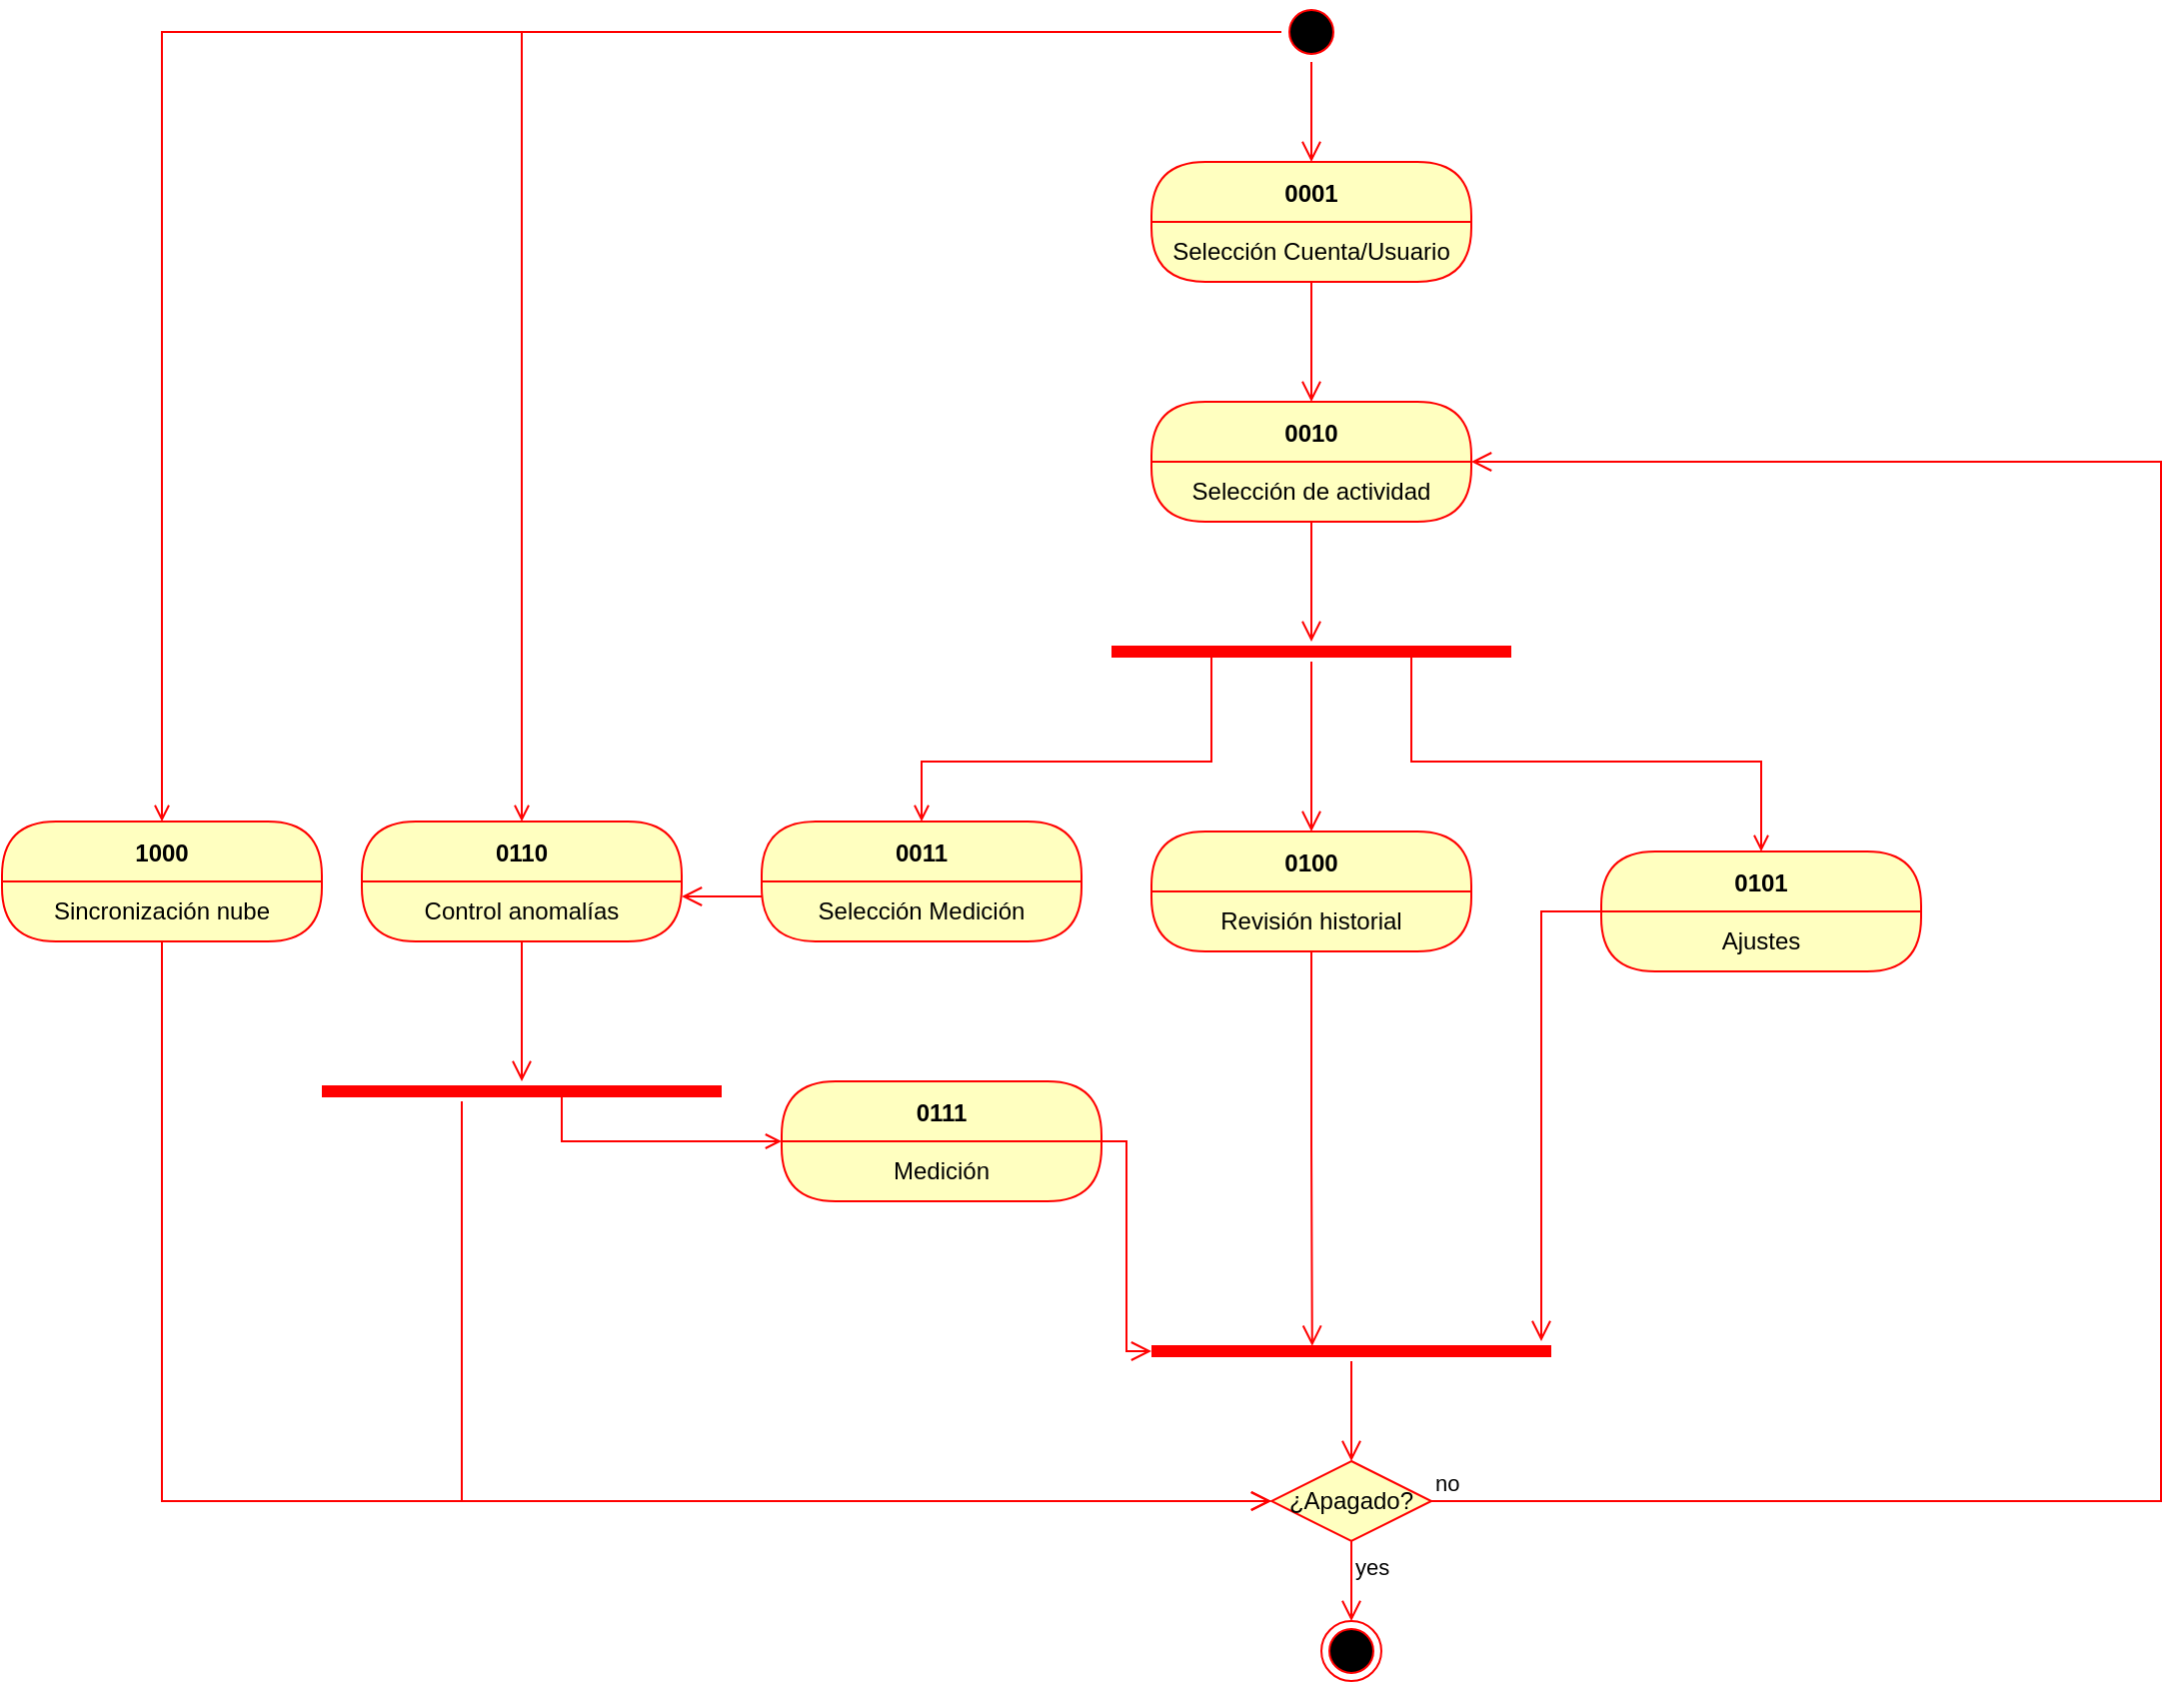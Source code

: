 <mxfile version="15.6.6" type="github">
  <diagram id="FmIkokVJy6Wc5SHlGy2X" name="Page-1">
    <mxGraphModel dx="1635" dy="908" grid="1" gridSize="10" guides="1" tooltips="1" connect="1" arrows="1" fold="1" page="1" pageScale="1" pageWidth="1100" pageHeight="850" math="0" shadow="0">
      <root>
        <mxCell id="0" />
        <mxCell id="1" parent="0" />
        <mxCell id="YvtXK2y9uvlMJYI8Uvgn-28" style="edgeStyle=orthogonalEdgeStyle;rounded=0;orthogonalLoop=1;jettySize=auto;html=1;entryX=0.5;entryY=0;entryDx=0;entryDy=0;labelBackgroundColor=default;fontColor=default;endArrow=open;endFill=0;strokeColor=#FF0000;" edge="1" parent="1" source="kINtmv9vu0LVI99IKPtP-1" target="YvtXK2y9uvlMJYI8Uvgn-25">
          <mxGeometry relative="1" as="geometry" />
        </mxCell>
        <mxCell id="YvtXK2y9uvlMJYI8Uvgn-49" style="edgeStyle=orthogonalEdgeStyle;rounded=0;orthogonalLoop=1;jettySize=auto;html=1;exitX=0;exitY=0.5;exitDx=0;exitDy=0;entryX=0.5;entryY=0;entryDx=0;entryDy=0;labelBackgroundColor=default;fontColor=default;endArrow=open;endFill=0;strokeColor=#FF0000;" edge="1" parent="1" source="kINtmv9vu0LVI99IKPtP-1" target="YvtXK2y9uvlMJYI8Uvgn-35">
          <mxGeometry relative="1" as="geometry" />
        </mxCell>
        <mxCell id="kINtmv9vu0LVI99IKPtP-1" value="" style="ellipse;html=1;shape=startState;fillColor=#000000;strokeColor=#ff0000;fontColor=default;labelBackgroundColor=default;" parent="1" vertex="1">
          <mxGeometry x="640" width="30" height="30" as="geometry" />
        </mxCell>
        <mxCell id="kINtmv9vu0LVI99IKPtP-2" value="" style="edgeStyle=orthogonalEdgeStyle;html=1;verticalAlign=bottom;endArrow=open;endSize=8;strokeColor=#ff0000;rounded=0;labelBackgroundColor=default;fontColor=default;entryX=0.5;entryY=0;entryDx=0;entryDy=0;" parent="1" source="kINtmv9vu0LVI99IKPtP-1" edge="1" target="YvtXK2y9uvlMJYI8Uvgn-5">
          <mxGeometry relative="1" as="geometry">
            <mxPoint x="655" y="60" as="targetPoint" />
          </mxGeometry>
        </mxCell>
        <mxCell id="YvtXK2y9uvlMJYI8Uvgn-5" value="0001" style="swimlane;fontStyle=1;align=center;verticalAlign=middle;childLayout=stackLayout;horizontal=1;startSize=30;horizontalStack=0;resizeParent=0;resizeLast=1;container=0;fontColor=default;collapsible=0;rounded=1;arcSize=30;strokeColor=#ff0000;fillColor=#ffffc0;swimlaneFillColor=#ffffc0;dropTarget=0;labelBackgroundColor=none;" vertex="1" parent="1">
          <mxGeometry x="575" y="80" width="160" height="60" as="geometry" />
        </mxCell>
        <mxCell id="YvtXK2y9uvlMJYI8Uvgn-6" value="Selección Cuenta/Usuario" style="text;html=1;strokeColor=none;fillColor=none;align=center;verticalAlign=middle;spacingLeft=4;spacingRight=4;whiteSpace=wrap;overflow=hidden;rotatable=0;fontColor=default;labelBackgroundColor=none;" vertex="1" parent="YvtXK2y9uvlMJYI8Uvgn-5">
          <mxGeometry y="30" width="160" height="30" as="geometry" />
        </mxCell>
        <mxCell id="YvtXK2y9uvlMJYI8Uvgn-7" value="" style="edgeStyle=orthogonalEdgeStyle;html=1;verticalAlign=bottom;endArrow=open;endSize=8;strokeColor=#ff0000;rounded=0;labelBackgroundColor=default;fontColor=default;entryX=0.5;entryY=0;entryDx=0;entryDy=0;" edge="1" source="YvtXK2y9uvlMJYI8Uvgn-5" parent="1" target="YvtXK2y9uvlMJYI8Uvgn-8">
          <mxGeometry relative="1" as="geometry">
            <mxPoint x="655" y="180" as="targetPoint" />
          </mxGeometry>
        </mxCell>
        <mxCell id="YvtXK2y9uvlMJYI8Uvgn-8" value="0010" style="swimlane;fontStyle=1;align=center;verticalAlign=middle;childLayout=stackLayout;horizontal=1;startSize=30;horizontalStack=0;resizeParent=0;resizeLast=1;container=0;fontColor=default;collapsible=0;rounded=1;arcSize=30;strokeColor=#ff0000;fillColor=#ffffc0;swimlaneFillColor=#ffffc0;dropTarget=0;labelBackgroundColor=none;" vertex="1" parent="1">
          <mxGeometry x="575" y="200" width="160" height="60" as="geometry" />
        </mxCell>
        <mxCell id="YvtXK2y9uvlMJYI8Uvgn-9" value="Selección de actividad" style="text;html=1;strokeColor=none;fillColor=none;align=center;verticalAlign=middle;spacingLeft=4;spacingRight=4;whiteSpace=wrap;overflow=hidden;rotatable=0;fontColor=default;labelBackgroundColor=none;" vertex="1" parent="YvtXK2y9uvlMJYI8Uvgn-8">
          <mxGeometry y="30" width="160" height="30" as="geometry" />
        </mxCell>
        <mxCell id="YvtXK2y9uvlMJYI8Uvgn-10" value="" style="edgeStyle=orthogonalEdgeStyle;html=1;verticalAlign=bottom;endArrow=open;endSize=8;strokeColor=#ff0000;rounded=0;labelBackgroundColor=default;fontColor=default;" edge="1" source="YvtXK2y9uvlMJYI8Uvgn-8" parent="1" target="YvtXK2y9uvlMJYI8Uvgn-11">
          <mxGeometry relative="1" as="geometry">
            <mxPoint x="650" y="310" as="targetPoint" />
          </mxGeometry>
        </mxCell>
        <mxCell id="YvtXK2y9uvlMJYI8Uvgn-13" style="edgeStyle=orthogonalEdgeStyle;rounded=0;orthogonalLoop=1;jettySize=auto;html=1;exitX=0.75;exitY=0.5;exitDx=0;exitDy=0;exitPerimeter=0;labelBackgroundColor=default;fontColor=default;strokeColor=#FF0000;endArrow=open;endFill=0;entryX=0.5;entryY=0;entryDx=0;entryDy=0;" edge="1" parent="1" source="YvtXK2y9uvlMJYI8Uvgn-11" target="YvtXK2y9uvlMJYI8Uvgn-21">
          <mxGeometry relative="1" as="geometry">
            <mxPoint x="705" y="400" as="targetPoint" />
            <Array as="points">
              <mxPoint x="705" y="380" />
              <mxPoint x="880" y="380" />
            </Array>
          </mxGeometry>
        </mxCell>
        <mxCell id="YvtXK2y9uvlMJYI8Uvgn-14" style="edgeStyle=orthogonalEdgeStyle;rounded=0;orthogonalLoop=1;jettySize=auto;html=1;exitX=0.25;exitY=0.5;exitDx=0;exitDy=0;exitPerimeter=0;labelBackgroundColor=default;fontColor=default;strokeColor=#FF0000;endArrow=open;endFill=0;entryX=0.5;entryY=0;entryDx=0;entryDy=0;" edge="1" parent="1" source="YvtXK2y9uvlMJYI8Uvgn-11" target="YvtXK2y9uvlMJYI8Uvgn-15">
          <mxGeometry relative="1" as="geometry">
            <mxPoint x="605" y="390" as="targetPoint" />
            <Array as="points">
              <mxPoint x="605" y="380" />
              <mxPoint x="460" y="380" />
            </Array>
          </mxGeometry>
        </mxCell>
        <mxCell id="YvtXK2y9uvlMJYI8Uvgn-11" value="" style="shape=line;html=1;strokeWidth=6;strokeColor=#ff0000;fontColor=default;fillColor=default;labelBackgroundColor=default;" vertex="1" parent="1">
          <mxGeometry x="555" y="320" width="200" height="10" as="geometry" />
        </mxCell>
        <mxCell id="YvtXK2y9uvlMJYI8Uvgn-12" value="" style="edgeStyle=orthogonalEdgeStyle;html=1;verticalAlign=bottom;endArrow=open;endSize=8;strokeColor=#ff0000;rounded=0;labelBackgroundColor=default;fontColor=default;endFill=0;entryX=0.5;entryY=0;entryDx=0;entryDy=0;" edge="1" source="YvtXK2y9uvlMJYI8Uvgn-11" parent="1" target="YvtXK2y9uvlMJYI8Uvgn-18">
          <mxGeometry relative="1" as="geometry">
            <mxPoint x="660" y="400" as="targetPoint" />
            <Array as="points" />
          </mxGeometry>
        </mxCell>
        <mxCell id="YvtXK2y9uvlMJYI8Uvgn-15" value="0011" style="swimlane;fontStyle=1;align=center;verticalAlign=middle;childLayout=stackLayout;horizontal=1;startSize=30;horizontalStack=0;resizeParent=0;resizeLast=1;container=0;fontColor=default;collapsible=0;rounded=1;arcSize=30;strokeColor=#ff0000;fillColor=#ffffc0;swimlaneFillColor=#ffffc0;dropTarget=0;labelBackgroundColor=none;" vertex="1" parent="1">
          <mxGeometry x="380" y="410" width="160" height="60" as="geometry" />
        </mxCell>
        <mxCell id="YvtXK2y9uvlMJYI8Uvgn-16" value="Selección Medición" style="text;html=1;strokeColor=none;fillColor=none;align=center;verticalAlign=middle;spacingLeft=4;spacingRight=4;whiteSpace=wrap;overflow=hidden;rotatable=0;fontColor=default;labelBackgroundColor=none;" vertex="1" parent="YvtXK2y9uvlMJYI8Uvgn-15">
          <mxGeometry y="30" width="160" height="30" as="geometry" />
        </mxCell>
        <mxCell id="YvtXK2y9uvlMJYI8Uvgn-17" value="" style="edgeStyle=orthogonalEdgeStyle;html=1;verticalAlign=bottom;endArrow=open;endSize=8;strokeColor=#ff0000;rounded=0;labelBackgroundColor=default;fontColor=default;entryX=1;entryY=0.25;entryDx=0;entryDy=0;" edge="1" source="YvtXK2y9uvlMJYI8Uvgn-15" parent="1" target="YvtXK2y9uvlMJYI8Uvgn-26">
          <mxGeometry relative="1" as="geometry">
            <mxPoint x="450" y="520" as="targetPoint" />
            <Array as="points">
              <mxPoint x="355" y="448" />
            </Array>
          </mxGeometry>
        </mxCell>
        <mxCell id="YvtXK2y9uvlMJYI8Uvgn-18" value="0100" style="swimlane;fontStyle=1;align=center;verticalAlign=middle;childLayout=stackLayout;horizontal=1;startSize=30;horizontalStack=0;resizeParent=0;resizeLast=1;container=0;fontColor=default;collapsible=0;rounded=1;arcSize=30;strokeColor=#ff0000;fillColor=#ffffc0;swimlaneFillColor=#ffffc0;dropTarget=0;labelBackgroundColor=none;" vertex="1" parent="1">
          <mxGeometry x="575" y="415" width="160" height="60" as="geometry" />
        </mxCell>
        <mxCell id="YvtXK2y9uvlMJYI8Uvgn-19" value="Revisión historial" style="text;html=1;strokeColor=none;fillColor=none;align=center;verticalAlign=middle;spacingLeft=4;spacingRight=4;whiteSpace=wrap;overflow=hidden;rotatable=0;fontColor=default;labelBackgroundColor=none;" vertex="1" parent="YvtXK2y9uvlMJYI8Uvgn-18">
          <mxGeometry y="30" width="160" height="30" as="geometry" />
        </mxCell>
        <mxCell id="YvtXK2y9uvlMJYI8Uvgn-20" value="" style="edgeStyle=orthogonalEdgeStyle;html=1;verticalAlign=bottom;endArrow=open;endSize=8;strokeColor=#ff0000;rounded=0;labelBackgroundColor=default;fontColor=default;entryX=0.402;entryY=0.235;entryDx=0;entryDy=0;entryPerimeter=0;" edge="1" source="YvtXK2y9uvlMJYI8Uvgn-18" parent="1" target="YvtXK2y9uvlMJYI8Uvgn-44">
          <mxGeometry relative="1" as="geometry">
            <mxPoint x="640" y="520" as="targetPoint" />
          </mxGeometry>
        </mxCell>
        <mxCell id="YvtXK2y9uvlMJYI8Uvgn-21" value="0101" style="swimlane;fontStyle=1;align=center;verticalAlign=middle;childLayout=stackLayout;horizontal=1;startSize=30;horizontalStack=0;resizeParent=0;resizeLast=1;container=0;fontColor=default;collapsible=0;rounded=1;arcSize=30;strokeColor=#ff0000;fillColor=#ffffc0;swimlaneFillColor=#ffffc0;dropTarget=0;labelBackgroundColor=none;" vertex="1" parent="1">
          <mxGeometry x="800" y="425" width="160" height="60" as="geometry" />
        </mxCell>
        <mxCell id="YvtXK2y9uvlMJYI8Uvgn-22" value="Ajustes" style="text;html=1;strokeColor=none;fillColor=none;align=center;verticalAlign=middle;spacingLeft=4;spacingRight=4;whiteSpace=wrap;overflow=hidden;rotatable=0;fontColor=default;labelBackgroundColor=none;" vertex="1" parent="YvtXK2y9uvlMJYI8Uvgn-21">
          <mxGeometry y="30" width="160" height="30" as="geometry" />
        </mxCell>
        <mxCell id="YvtXK2y9uvlMJYI8Uvgn-23" value="" style="edgeStyle=orthogonalEdgeStyle;html=1;verticalAlign=bottom;endArrow=open;endSize=8;strokeColor=#ff0000;rounded=0;labelBackgroundColor=default;fontColor=default;" edge="1" source="YvtXK2y9uvlMJYI8Uvgn-21" parent="1" target="YvtXK2y9uvlMJYI8Uvgn-44">
          <mxGeometry relative="1" as="geometry">
            <mxPoint x="880" y="530" as="targetPoint" />
            <Array as="points">
              <mxPoint x="770" y="455" />
            </Array>
          </mxGeometry>
        </mxCell>
        <mxCell id="YvtXK2y9uvlMJYI8Uvgn-25" value="0110" style="swimlane;fontStyle=1;align=center;verticalAlign=middle;childLayout=stackLayout;horizontal=1;startSize=30;horizontalStack=0;resizeParent=0;resizeLast=1;container=0;fontColor=default;collapsible=0;rounded=1;arcSize=30;strokeColor=#ff0000;fillColor=#ffffc0;swimlaneFillColor=#ffffc0;dropTarget=0;labelBackgroundColor=none;" vertex="1" parent="1">
          <mxGeometry x="180" y="410" width="160" height="60" as="geometry" />
        </mxCell>
        <mxCell id="YvtXK2y9uvlMJYI8Uvgn-26" value="Control anomalías" style="text;html=1;strokeColor=none;fillColor=none;align=center;verticalAlign=middle;spacingLeft=4;spacingRight=4;whiteSpace=wrap;overflow=hidden;rotatable=0;fontColor=default;labelBackgroundColor=none;" vertex="1" parent="YvtXK2y9uvlMJYI8Uvgn-25">
          <mxGeometry y="30" width="160" height="30" as="geometry" />
        </mxCell>
        <mxCell id="YvtXK2y9uvlMJYI8Uvgn-27" value="" style="edgeStyle=orthogonalEdgeStyle;html=1;verticalAlign=bottom;endArrow=open;endSize=8;strokeColor=#ff0000;rounded=0;labelBackgroundColor=default;fontColor=default;" edge="1" source="YvtXK2y9uvlMJYI8Uvgn-25" parent="1" target="YvtXK2y9uvlMJYI8Uvgn-29">
          <mxGeometry relative="1" as="geometry">
            <mxPoint x="230" y="540" as="targetPoint" />
            <Array as="points" />
          </mxGeometry>
        </mxCell>
        <mxCell id="YvtXK2y9uvlMJYI8Uvgn-40" style="edgeStyle=orthogonalEdgeStyle;rounded=0;orthogonalLoop=1;jettySize=auto;html=1;exitX=0.75;exitY=0.5;exitDx=0;exitDy=0;exitPerimeter=0;entryX=0;entryY=0;entryDx=0;entryDy=0;labelBackgroundColor=default;fontColor=default;endArrow=open;endFill=0;strokeColor=#FF0000;" edge="1" parent="1" source="YvtXK2y9uvlMJYI8Uvgn-29" target="YvtXK2y9uvlMJYI8Uvgn-32">
          <mxGeometry relative="1" as="geometry">
            <Array as="points">
              <mxPoint x="280" y="570" />
            </Array>
          </mxGeometry>
        </mxCell>
        <mxCell id="YvtXK2y9uvlMJYI8Uvgn-29" value="" style="shape=line;html=1;strokeWidth=6;strokeColor=#ff0000;fontColor=default;fillColor=default;labelBackgroundColor=default;" vertex="1" parent="1">
          <mxGeometry x="160" y="540" width="200" height="10" as="geometry" />
        </mxCell>
        <mxCell id="YvtXK2y9uvlMJYI8Uvgn-30" value="" style="edgeStyle=orthogonalEdgeStyle;html=1;verticalAlign=bottom;endArrow=open;endSize=8;strokeColor=#ff0000;rounded=0;labelBackgroundColor=default;fontColor=default;entryX=0;entryY=0.5;entryDx=0;entryDy=0;" edge="1" source="YvtXK2y9uvlMJYI8Uvgn-29" parent="1" target="YvtXK2y9uvlMJYI8Uvgn-41">
          <mxGeometry relative="1" as="geometry">
            <mxPoint x="230" y="620" as="targetPoint" />
            <Array as="points">
              <mxPoint x="230" y="750" />
            </Array>
          </mxGeometry>
        </mxCell>
        <mxCell id="YvtXK2y9uvlMJYI8Uvgn-31" value="0111" style="swimlane;fontStyle=1;align=center;verticalAlign=middle;childLayout=stackLayout;horizontal=1;startSize=30;horizontalStack=0;resizeParent=0;resizeLast=1;container=0;fontColor=default;collapsible=0;rounded=1;arcSize=30;strokeColor=#ff0000;fillColor=#ffffc0;swimlaneFillColor=#ffffc0;dropTarget=0;labelBackgroundColor=none;" vertex="1" parent="1">
          <mxGeometry x="390" y="540" width="160" height="60" as="geometry" />
        </mxCell>
        <mxCell id="YvtXK2y9uvlMJYI8Uvgn-32" value="Medición" style="text;html=1;strokeColor=none;fillColor=none;align=center;verticalAlign=middle;spacingLeft=4;spacingRight=4;whiteSpace=wrap;overflow=hidden;rotatable=0;fontColor=default;labelBackgroundColor=none;" vertex="1" parent="YvtXK2y9uvlMJYI8Uvgn-31">
          <mxGeometry y="30" width="160" height="30" as="geometry" />
        </mxCell>
        <mxCell id="YvtXK2y9uvlMJYI8Uvgn-33" value="" style="edgeStyle=orthogonalEdgeStyle;html=1;verticalAlign=bottom;endArrow=open;endSize=8;strokeColor=#ff0000;rounded=0;labelBackgroundColor=default;fontColor=default;entryX=0;entryY=0.5;entryDx=0;entryDy=0;entryPerimeter=0;" edge="1" source="YvtXK2y9uvlMJYI8Uvgn-31" parent="1" target="YvtXK2y9uvlMJYI8Uvgn-44">
          <mxGeometry relative="1" as="geometry">
            <mxPoint x="470" y="640" as="targetPoint" />
          </mxGeometry>
        </mxCell>
        <mxCell id="YvtXK2y9uvlMJYI8Uvgn-35" value="1000" style="swimlane;fontStyle=1;align=center;verticalAlign=middle;childLayout=stackLayout;horizontal=1;startSize=30;horizontalStack=0;resizeParent=0;resizeLast=1;container=0;fontColor=#000000;collapsible=0;rounded=1;arcSize=30;strokeColor=#ff0000;fillColor=#ffffc0;swimlaneFillColor=#ffffc0;dropTarget=0;" vertex="1" parent="1">
          <mxGeometry y="410" width="160" height="60" as="geometry" />
        </mxCell>
        <mxCell id="YvtXK2y9uvlMJYI8Uvgn-36" value="Sincronización nube" style="text;html=1;strokeColor=none;fillColor=none;align=center;verticalAlign=middle;spacingLeft=4;spacingRight=4;whiteSpace=wrap;overflow=hidden;rotatable=0;fontColor=#000000;" vertex="1" parent="YvtXK2y9uvlMJYI8Uvgn-35">
          <mxGeometry y="30" width="160" height="30" as="geometry" />
        </mxCell>
        <mxCell id="YvtXK2y9uvlMJYI8Uvgn-37" value="" style="edgeStyle=orthogonalEdgeStyle;html=1;verticalAlign=bottom;endArrow=open;endSize=8;strokeColor=#ff0000;rounded=0;labelBackgroundColor=default;fontColor=default;entryX=0;entryY=0.5;entryDx=0;entryDy=0;" edge="1" parent="1" target="YvtXK2y9uvlMJYI8Uvgn-41">
          <mxGeometry relative="1" as="geometry">
            <mxPoint x="380" y="320" as="targetPoint" />
            <mxPoint x="30" y="470" as="sourcePoint" />
            <Array as="points">
              <mxPoint x="80" y="470" />
              <mxPoint x="80" y="750" />
            </Array>
          </mxGeometry>
        </mxCell>
        <mxCell id="YvtXK2y9uvlMJYI8Uvgn-39" value="" style="ellipse;html=1;shape=endState;fillColor=#000000;strokeColor=#ff0000;fontColor=default;labelBackgroundColor=default;" vertex="1" parent="1">
          <mxGeometry x="660" y="810" width="30" height="30" as="geometry" />
        </mxCell>
        <mxCell id="YvtXK2y9uvlMJYI8Uvgn-41" value="¿Apagado?" style="rhombus;fillColor=#ffffc0;strokeColor=#ff0000;fontColor=default;labelBackgroundColor=none;html=1;whiteSpace=wrap;labelBorderColor=none;" vertex="1" parent="1">
          <mxGeometry x="635" y="730" width="80" height="40" as="geometry" />
        </mxCell>
        <mxCell id="YvtXK2y9uvlMJYI8Uvgn-42" value="no" style="edgeStyle=orthogonalEdgeStyle;html=1;align=left;verticalAlign=bottom;endArrow=open;endSize=8;strokeColor=#ff0000;rounded=0;labelBackgroundColor=default;fontColor=default;entryX=1;entryY=0;entryDx=0;entryDy=0;" edge="1" source="YvtXK2y9uvlMJYI8Uvgn-41" parent="1" target="YvtXK2y9uvlMJYI8Uvgn-9">
          <mxGeometry x="-1" relative="1" as="geometry">
            <mxPoint x="1070" y="750" as="targetPoint" />
            <Array as="points">
              <mxPoint x="1080" y="750" />
              <mxPoint x="1080" y="230" />
            </Array>
          </mxGeometry>
        </mxCell>
        <mxCell id="YvtXK2y9uvlMJYI8Uvgn-43" value="yes" style="edgeStyle=orthogonalEdgeStyle;html=1;align=left;verticalAlign=top;endArrow=open;endSize=8;strokeColor=#ff0000;rounded=0;labelBackgroundColor=default;fontColor=default;entryX=0.5;entryY=0;entryDx=0;entryDy=0;" edge="1" source="YvtXK2y9uvlMJYI8Uvgn-41" parent="1" target="YvtXK2y9uvlMJYI8Uvgn-39">
          <mxGeometry x="-1" relative="1" as="geometry">
            <mxPoint x="615" y="750" as="targetPoint" />
          </mxGeometry>
        </mxCell>
        <mxCell id="YvtXK2y9uvlMJYI8Uvgn-44" value="" style="shape=line;html=1;strokeWidth=6;strokeColor=#ff0000;fontColor=default;fillColor=default;labelBackgroundColor=default;" vertex="1" parent="1">
          <mxGeometry x="575" y="670" width="200" height="10" as="geometry" />
        </mxCell>
        <mxCell id="YvtXK2y9uvlMJYI8Uvgn-45" value="" style="edgeStyle=orthogonalEdgeStyle;html=1;verticalAlign=bottom;endArrow=open;endSize=8;strokeColor=#ff0000;rounded=0;labelBackgroundColor=default;fontColor=default;entryX=0.5;entryY=0;entryDx=0;entryDy=0;" edge="1" source="YvtXK2y9uvlMJYI8Uvgn-44" parent="1" target="YvtXK2y9uvlMJYI8Uvgn-41">
          <mxGeometry relative="1" as="geometry">
            <mxPoint x="700" y="640" as="targetPoint" />
          </mxGeometry>
        </mxCell>
      </root>
    </mxGraphModel>
  </diagram>
</mxfile>
